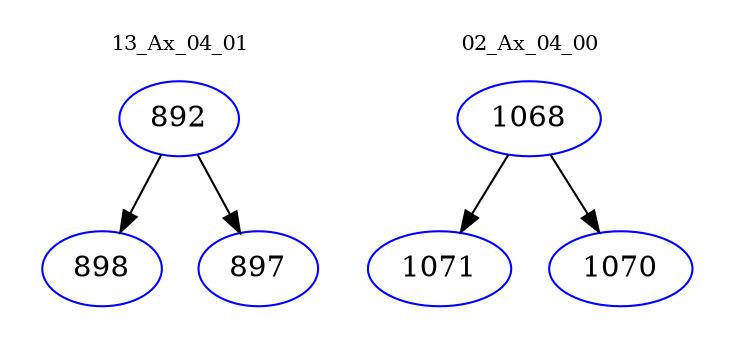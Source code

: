 digraph{
subgraph cluster_0 {
color = white
label = "13_Ax_04_01";
fontsize=10;
T0_892 [label="892", color="blue"]
T0_892 -> T0_898 [color="black"]
T0_898 [label="898", color="blue"]
T0_892 -> T0_897 [color="black"]
T0_897 [label="897", color="blue"]
}
subgraph cluster_1 {
color = white
label = "02_Ax_04_00";
fontsize=10;
T1_1068 [label="1068", color="blue"]
T1_1068 -> T1_1071 [color="black"]
T1_1071 [label="1071", color="blue"]
T1_1068 -> T1_1070 [color="black"]
T1_1070 [label="1070", color="blue"]
}
}
